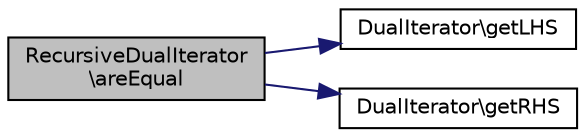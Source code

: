 digraph "RecursiveDualIterator\areEqual"
{
  edge [fontname="Helvetica",fontsize="10",labelfontname="Helvetica",labelfontsize="10"];
  node [fontname="Helvetica",fontsize="10",shape=record];
  rankdir="LR";
  Node1 [label="RecursiveDualIterator\l\\areEqual",height=0.2,width=0.4,color="black", fillcolor="grey75", style="filled" fontcolor="black"];
  Node1 -> Node2 [color="midnightblue",fontsize="10",style="solid",fontname="Helvetica"];
  Node2 [label="DualIterator\\getLHS",height=0.2,width=0.4,color="black", fillcolor="white", style="filled",URL="$classDualIterator.html#a7ca3d58c2eb5104da45bf174250757ad"];
  Node1 -> Node3 [color="midnightblue",fontsize="10",style="solid",fontname="Helvetica"];
  Node3 [label="DualIterator\\getRHS",height=0.2,width=0.4,color="black", fillcolor="white", style="filled",URL="$classDualIterator.html#ad5a0eb29ffb8888f8d7e14c550f3b6e2"];
}
